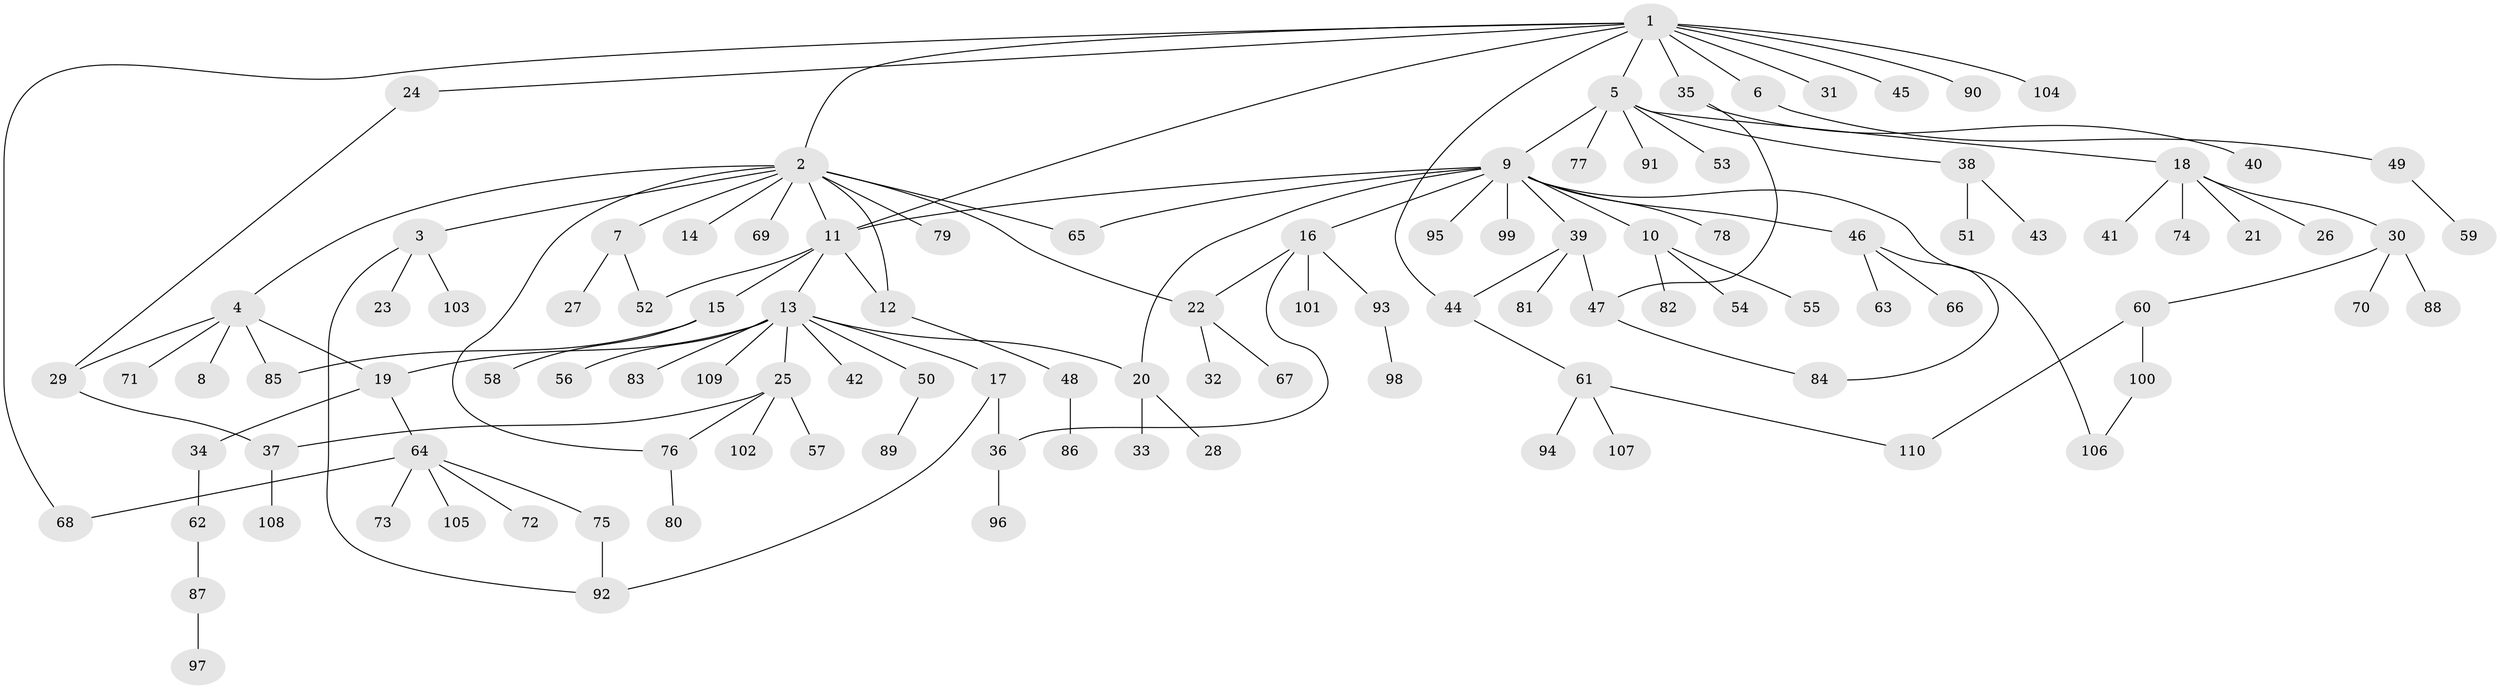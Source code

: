 // Generated by graph-tools (version 1.1) at 2025/48/03/09/25 04:48:25]
// undirected, 110 vertices, 130 edges
graph export_dot {
graph [start="1"]
  node [color=gray90,style=filled];
  1;
  2;
  3;
  4;
  5;
  6;
  7;
  8;
  9;
  10;
  11;
  12;
  13;
  14;
  15;
  16;
  17;
  18;
  19;
  20;
  21;
  22;
  23;
  24;
  25;
  26;
  27;
  28;
  29;
  30;
  31;
  32;
  33;
  34;
  35;
  36;
  37;
  38;
  39;
  40;
  41;
  42;
  43;
  44;
  45;
  46;
  47;
  48;
  49;
  50;
  51;
  52;
  53;
  54;
  55;
  56;
  57;
  58;
  59;
  60;
  61;
  62;
  63;
  64;
  65;
  66;
  67;
  68;
  69;
  70;
  71;
  72;
  73;
  74;
  75;
  76;
  77;
  78;
  79;
  80;
  81;
  82;
  83;
  84;
  85;
  86;
  87;
  88;
  89;
  90;
  91;
  92;
  93;
  94;
  95;
  96;
  97;
  98;
  99;
  100;
  101;
  102;
  103;
  104;
  105;
  106;
  107;
  108;
  109;
  110;
  1 -- 2;
  1 -- 5;
  1 -- 6;
  1 -- 11;
  1 -- 24;
  1 -- 31;
  1 -- 35;
  1 -- 44;
  1 -- 45;
  1 -- 68;
  1 -- 90;
  1 -- 104;
  2 -- 3;
  2 -- 4;
  2 -- 7;
  2 -- 11;
  2 -- 12;
  2 -- 14;
  2 -- 22;
  2 -- 65;
  2 -- 69;
  2 -- 76;
  2 -- 79;
  3 -- 23;
  3 -- 92;
  3 -- 103;
  4 -- 8;
  4 -- 19;
  4 -- 29;
  4 -- 71;
  4 -- 85;
  5 -- 9;
  5 -- 18;
  5 -- 38;
  5 -- 53;
  5 -- 77;
  5 -- 91;
  6 -- 49;
  7 -- 27;
  7 -- 52;
  9 -- 10;
  9 -- 11;
  9 -- 16;
  9 -- 20;
  9 -- 39;
  9 -- 46;
  9 -- 65;
  9 -- 78;
  9 -- 95;
  9 -- 99;
  9 -- 106;
  10 -- 54;
  10 -- 55;
  10 -- 82;
  11 -- 12;
  11 -- 13;
  11 -- 15;
  11 -- 52;
  12 -- 48;
  13 -- 17;
  13 -- 19;
  13 -- 20;
  13 -- 25;
  13 -- 42;
  13 -- 50;
  13 -- 56;
  13 -- 83;
  13 -- 109;
  15 -- 58;
  15 -- 85;
  16 -- 22;
  16 -- 36;
  16 -- 93;
  16 -- 101;
  17 -- 36;
  17 -- 92;
  18 -- 21;
  18 -- 26;
  18 -- 30;
  18 -- 41;
  18 -- 74;
  19 -- 34;
  19 -- 64;
  20 -- 28;
  20 -- 33;
  22 -- 32;
  22 -- 67;
  24 -- 29;
  25 -- 37;
  25 -- 57;
  25 -- 76;
  25 -- 102;
  29 -- 37;
  30 -- 60;
  30 -- 70;
  30 -- 88;
  34 -- 62;
  35 -- 40;
  35 -- 47;
  36 -- 96;
  37 -- 108;
  38 -- 43;
  38 -- 51;
  39 -- 44;
  39 -- 47;
  39 -- 81;
  44 -- 61;
  46 -- 63;
  46 -- 66;
  46 -- 84;
  47 -- 84;
  48 -- 86;
  49 -- 59;
  50 -- 89;
  60 -- 100;
  60 -- 110;
  61 -- 94;
  61 -- 107;
  61 -- 110;
  62 -- 87;
  64 -- 68;
  64 -- 72;
  64 -- 73;
  64 -- 75;
  64 -- 105;
  75 -- 92;
  76 -- 80;
  87 -- 97;
  93 -- 98;
  100 -- 106;
}
